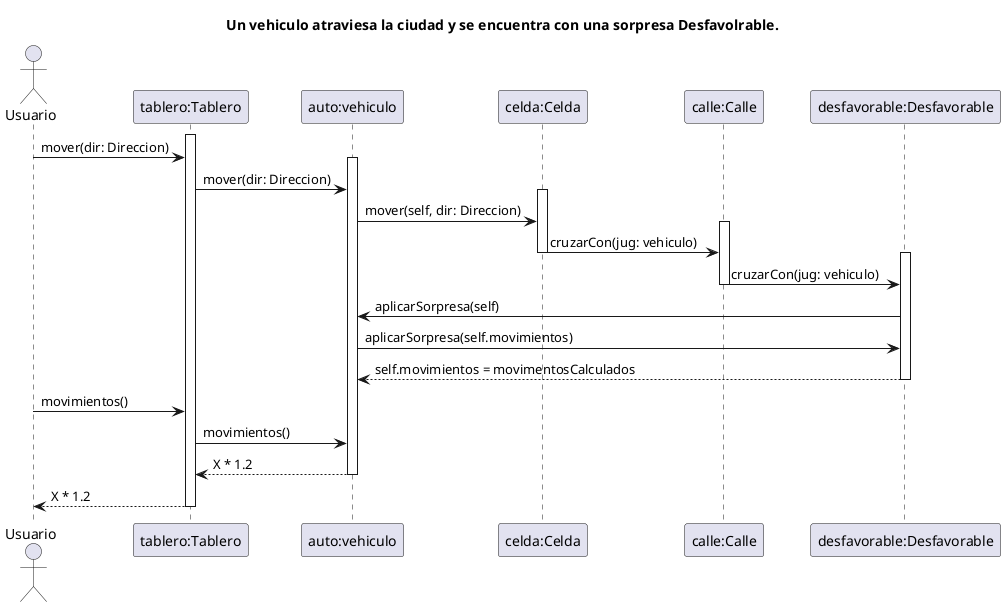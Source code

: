  @startuml SecuenciaVehiculoCruzaSorpresaDesfavorable
' Caso de uso 
' Un auto atraviesa la ciudad y se encuentra con una Sorpresa Favorable. 

title Un vehiculo atraviesa la ciudad y se encuentra con una sorpresa Desfavolrable. 

Actor Usuario as user
participant "tablero:Tablero" as tablero
participant "auto:vehiculo" as vehiculo
participant "celda:Celda" as celda
participant "calle:Calle" as calle
participant "desfavorable:Desfavorable" as pozo

' participant "Direccion" as direccion
' participant "Modificador" as modificador

activate tablero


user -> tablero: mover(dir: Direccion)

activate vehiculo

tablero -> vehiculo: mover(dir: Direccion)

activate celda

vehiculo -> celda: mover(self, dir: Direccion)

activate calle

celda -> calle: cruzarCon(jug: vehiculo)

deactivate celda
activate pozo

calle -> pozo: cruzarCon(jug: vehiculo)

deactivate calle

pozo -> vehiculo: aplicarSorpresa(self)

vehiculo -> pozo: aplicarSorpresa(self.movimientos)
pozo --> vehiculo: self.movimientos = movimentosCalculados



deactivate pozo

deactivate calle
deactivate celda

user -> tablero: movimientos()
tablero -> vehiculo: movimientos()
vehiculo --> tablero: X * 1.2

deactivate vehiculo

tablero --> user: X * 1.2

deactivate tablero

@enduml

